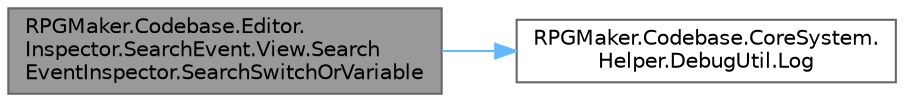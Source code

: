 digraph "RPGMaker.Codebase.Editor.Inspector.SearchEvent.View.SearchEventInspector.SearchSwitchOrVariable"
{
 // LATEX_PDF_SIZE
  bgcolor="transparent";
  edge [fontname=Helvetica,fontsize=10,labelfontname=Helvetica,labelfontsize=10];
  node [fontname=Helvetica,fontsize=10,shape=box,height=0.2,width=0.4];
  rankdir="LR";
  Node1 [id="Node000001",label="RPGMaker.Codebase.Editor.\lInspector.SearchEvent.View.Search\lEventInspector.SearchSwitchOrVariable",height=0.2,width=0.4,color="gray40", fillcolor="grey60", style="filled", fontcolor="black",tooltip="😁 スイッチまたは変数検索"];
  Node1 -> Node2 [id="edge1_Node000001_Node000002",color="steelblue1",style="solid",tooltip=" "];
  Node2 [id="Node000002",label="RPGMaker.Codebase.CoreSystem.\lHelper.DebugUtil.Log",height=0.2,width=0.4,color="grey40", fillcolor="white", style="filled",URL="$d0/dba/class_r_p_g_maker_1_1_codebase_1_1_core_system_1_1_helper_1_1_debug_util.html#ae769554710c95a408921ec8596769145",tooltip="😁 オブジェクトを文字列化してUnityコンソールに表示する。"];
}
